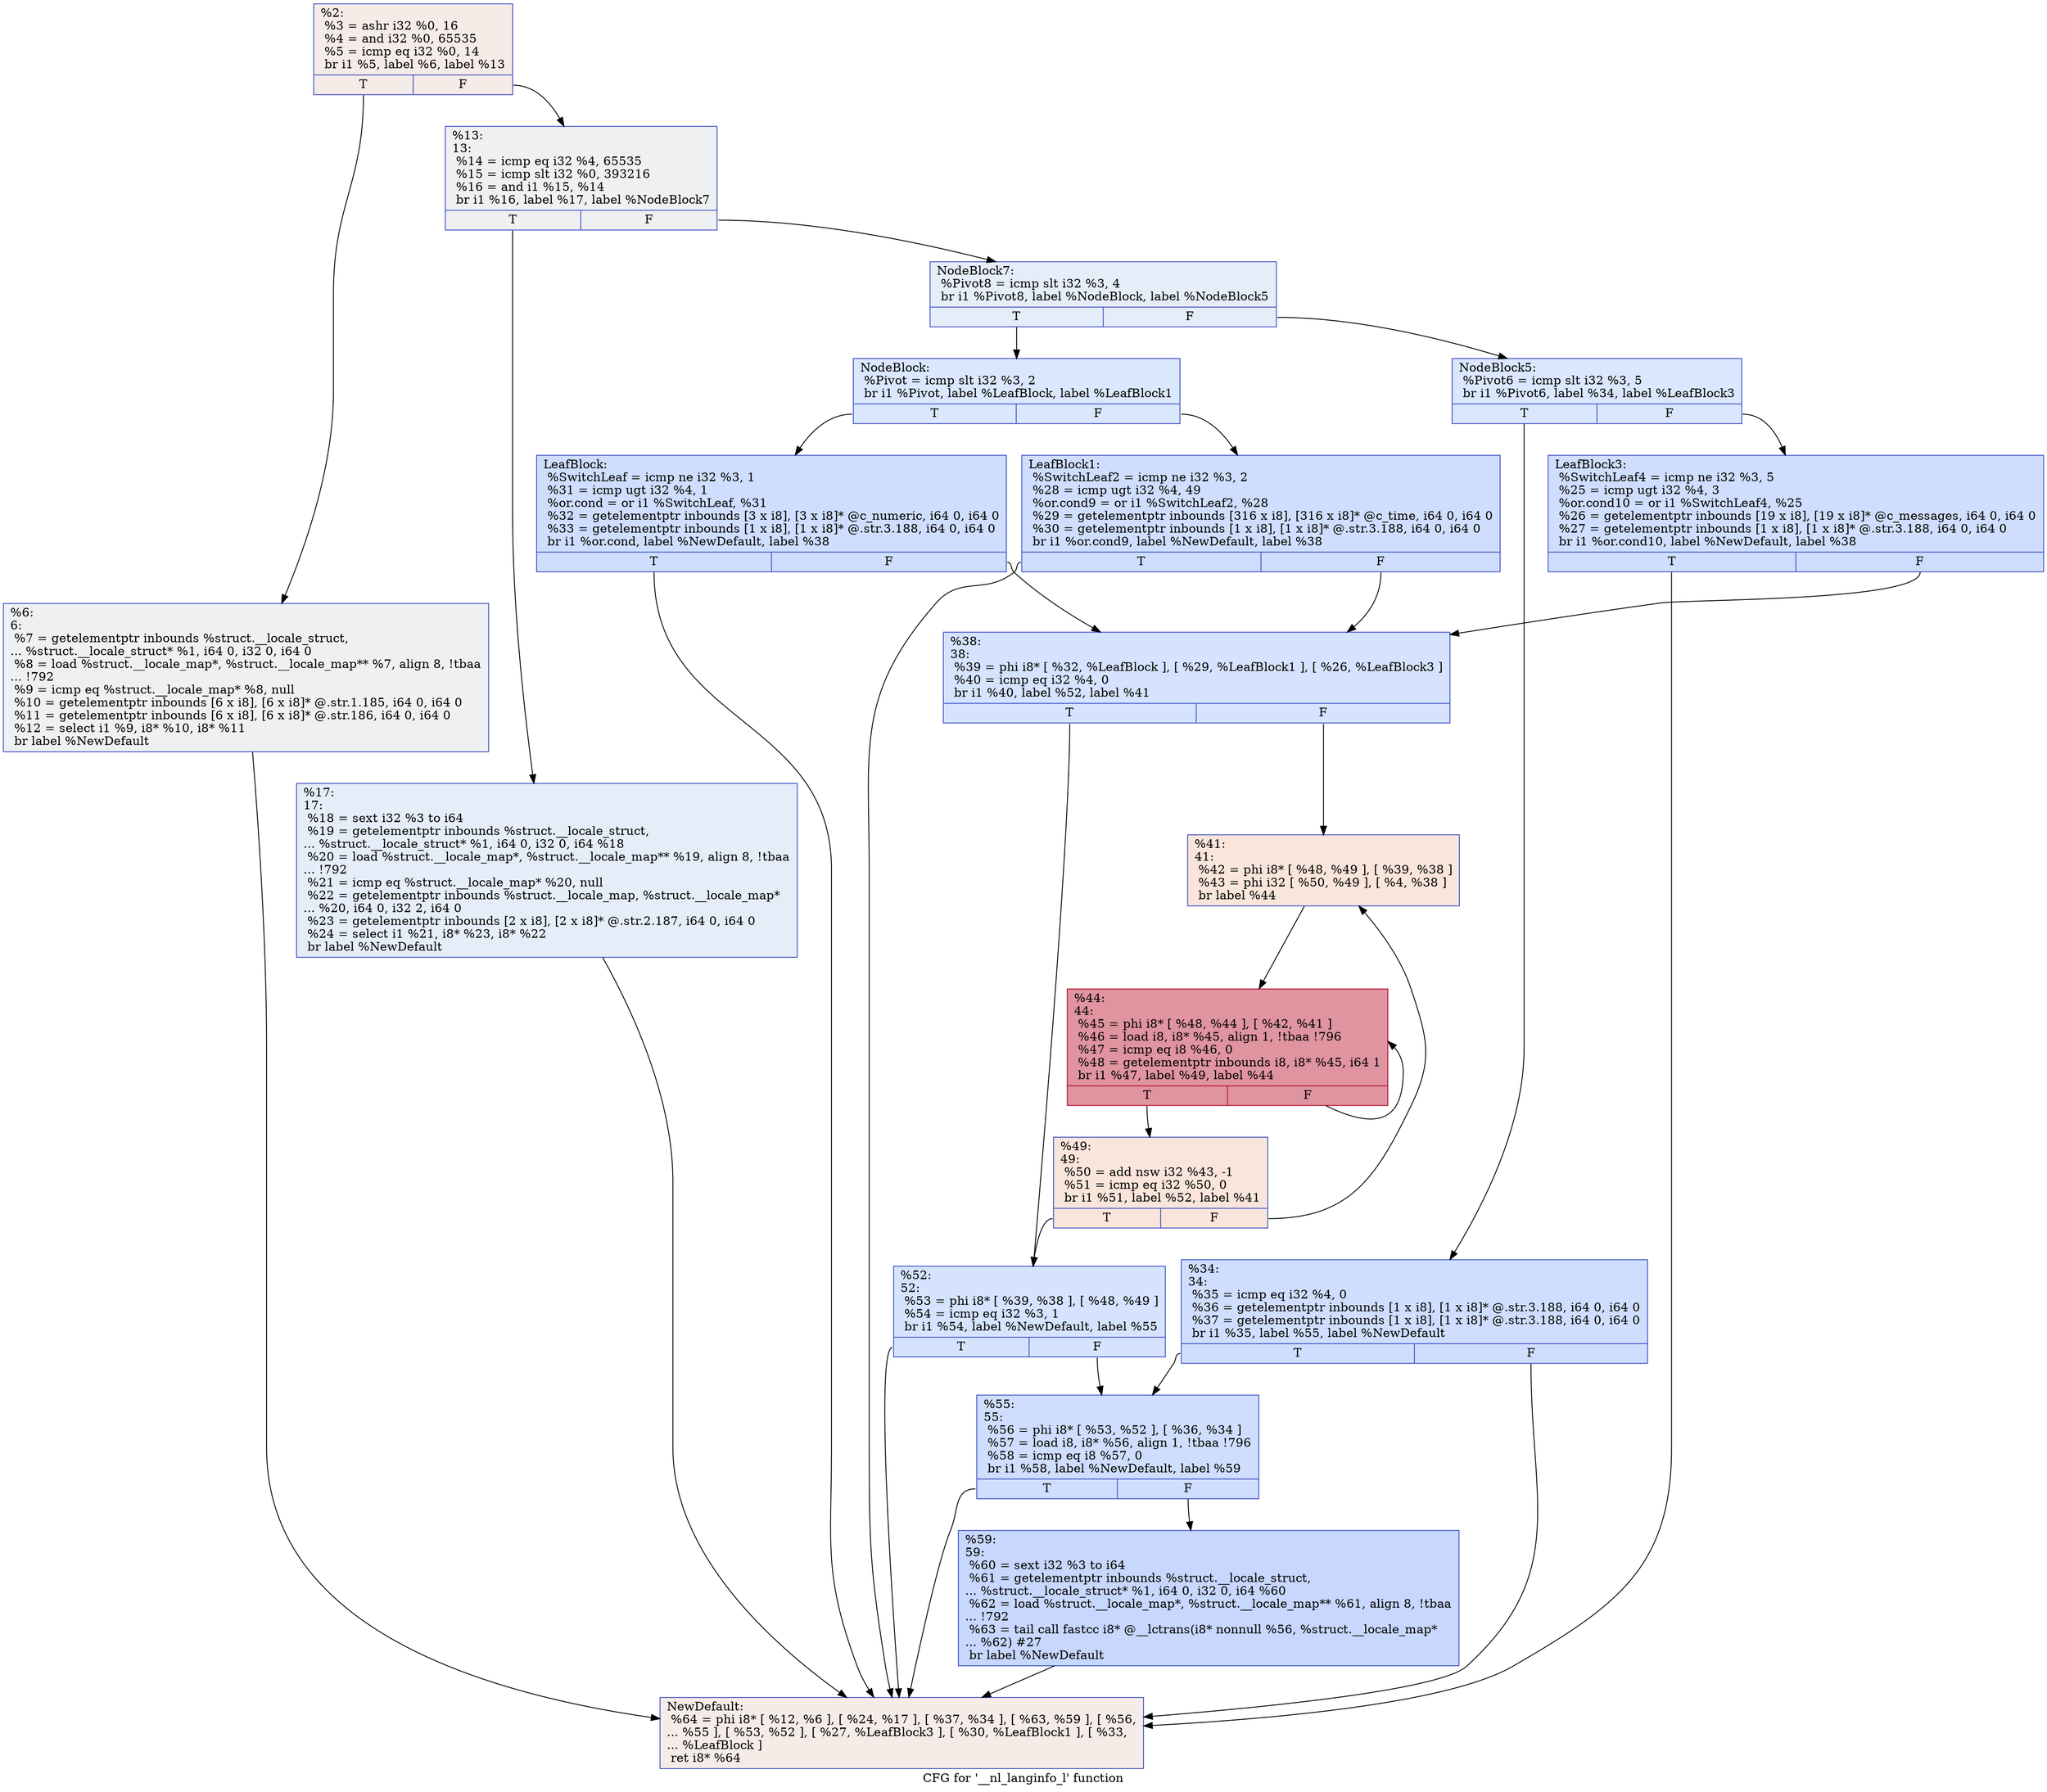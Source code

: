 digraph "CFG for '__nl_langinfo_l' function" {
	label="CFG for '__nl_langinfo_l' function";

	Node0x2541420 [shape=record,color="#3d50c3ff", style=filled, fillcolor="#ead5c970",label="{%2:\l  %3 = ashr i32 %0, 16\l  %4 = and i32 %0, 65535\l  %5 = icmp eq i32 %0, 14\l  br i1 %5, label %6, label %13\l|{<s0>T|<s1>F}}"];
	Node0x2541420:s0 -> Node0x24280b0;
	Node0x2541420:s1 -> Node0x2428100;
	Node0x24280b0 [shape=record,color="#3d50c3ff", style=filled, fillcolor="#d9dce170",label="{%6:\l6:                                                \l  %7 = getelementptr inbounds %struct.__locale_struct,\l... %struct.__locale_struct* %1, i64 0, i32 0, i64 0\l  %8 = load %struct.__locale_map*, %struct.__locale_map** %7, align 8, !tbaa\l... !792\l  %9 = icmp eq %struct.__locale_map* %8, null\l  %10 = getelementptr inbounds [6 x i8], [6 x i8]* @.str.1.185, i64 0, i64 0\l  %11 = getelementptr inbounds [6 x i8], [6 x i8]* @.str.186, i64 0, i64 0\l  %12 = select i1 %9, i8* %10, i8* %11\l  br label %NewDefault\l}"];
	Node0x24280b0 -> Node0x2428600;
	Node0x2428100 [shape=record,color="#3d50c3ff", style=filled, fillcolor="#d9dce170",label="{%13:\l13:                                               \l  %14 = icmp eq i32 %4, 65535\l  %15 = icmp slt i32 %0, 393216\l  %16 = and i1 %15, %14\l  br i1 %16, label %17, label %NodeBlock7\l|{<s0>T|<s1>F}}"];
	Node0x2428100:s0 -> Node0x2428150;
	Node0x2428100:s1 -> Node0x24281a0;
	Node0x2428150 [shape=record,color="#3d50c3ff", style=filled, fillcolor="#c5d6f270",label="{%17:\l17:                                               \l  %18 = sext i32 %3 to i64\l  %19 = getelementptr inbounds %struct.__locale_struct,\l... %struct.__locale_struct* %1, i64 0, i32 0, i64 %18\l  %20 = load %struct.__locale_map*, %struct.__locale_map** %19, align 8, !tbaa\l... !792\l  %21 = icmp eq %struct.__locale_map* %20, null\l  %22 = getelementptr inbounds %struct.__locale_map, %struct.__locale_map*\l... %20, i64 0, i32 2, i64 0\l  %23 = getelementptr inbounds [2 x i8], [2 x i8]* @.str.2.187, i64 0, i64 0\l  %24 = select i1 %21, i8* %23, i8* %22\l  br label %NewDefault\l}"];
	Node0x2428150 -> Node0x2428600;
	Node0x24281a0 [shape=record,color="#3d50c3ff", style=filled, fillcolor="#c5d6f270",label="{NodeBlock7:                                       \l  %Pivot8 = icmp slt i32 %3, 4\l  br i1 %Pivot8, label %NodeBlock, label %NodeBlock5\l|{<s0>T|<s1>F}}"];
	Node0x24281a0:s0 -> Node0x2428290;
	Node0x24281a0:s1 -> Node0x24281f0;
	Node0x24281f0 [shape=record,color="#3d50c3ff", style=filled, fillcolor="#abc8fd70",label="{NodeBlock5:                                       \l  %Pivot6 = icmp slt i32 %3, 5\l  br i1 %Pivot6, label %34, label %LeafBlock3\l|{<s0>T|<s1>F}}"];
	Node0x24281f0:s0 -> Node0x2428380;
	Node0x24281f0:s1 -> Node0x2428240;
	Node0x2428240 [shape=record,color="#3d50c3ff", style=filled, fillcolor="#93b5fe70",label="{LeafBlock3:                                       \l  %SwitchLeaf4 = icmp ne i32 %3, 5\l  %25 = icmp ugt i32 %4, 3\l  %or.cond10 = or i1 %SwitchLeaf4, %25\l  %26 = getelementptr inbounds [19 x i8], [19 x i8]* @c_messages, i64 0, i64 0\l  %27 = getelementptr inbounds [1 x i8], [1 x i8]* @.str.3.188, i64 0, i64 0\l  br i1 %or.cond10, label %NewDefault, label %38\l|{<s0>T|<s1>F}}"];
	Node0x2428240:s0 -> Node0x2428600;
	Node0x2428240:s1 -> Node0x24283d0;
	Node0x2428290 [shape=record,color="#3d50c3ff", style=filled, fillcolor="#abc8fd70",label="{NodeBlock:                                        \l  %Pivot = icmp slt i32 %3, 2\l  br i1 %Pivot, label %LeafBlock, label %LeafBlock1\l|{<s0>T|<s1>F}}"];
	Node0x2428290:s0 -> Node0x2428330;
	Node0x2428290:s1 -> Node0x24282e0;
	Node0x24282e0 [shape=record,color="#3d50c3ff", style=filled, fillcolor="#93b5fe70",label="{LeafBlock1:                                       \l  %SwitchLeaf2 = icmp ne i32 %3, 2\l  %28 = icmp ugt i32 %4, 49\l  %or.cond9 = or i1 %SwitchLeaf2, %28\l  %29 = getelementptr inbounds [316 x i8], [316 x i8]* @c_time, i64 0, i64 0\l  %30 = getelementptr inbounds [1 x i8], [1 x i8]* @.str.3.188, i64 0, i64 0\l  br i1 %or.cond9, label %NewDefault, label %38\l|{<s0>T|<s1>F}}"];
	Node0x24282e0:s0 -> Node0x2428600;
	Node0x24282e0:s1 -> Node0x24283d0;
	Node0x2428330 [shape=record,color="#3d50c3ff", style=filled, fillcolor="#93b5fe70",label="{LeafBlock:                                        \l  %SwitchLeaf = icmp ne i32 %3, 1\l  %31 = icmp ugt i32 %4, 1\l  %or.cond = or i1 %SwitchLeaf, %31\l  %32 = getelementptr inbounds [3 x i8], [3 x i8]* @c_numeric, i64 0, i64 0\l  %33 = getelementptr inbounds [1 x i8], [1 x i8]* @.str.3.188, i64 0, i64 0\l  br i1 %or.cond, label %NewDefault, label %38\l|{<s0>T|<s1>F}}"];
	Node0x2428330:s0 -> Node0x2428600;
	Node0x2428330:s1 -> Node0x24283d0;
	Node0x2428380 [shape=record,color="#3d50c3ff", style=filled, fillcolor="#93b5fe70",label="{%34:\l34:                                               \l  %35 = icmp eq i32 %4, 0\l  %36 = getelementptr inbounds [1 x i8], [1 x i8]* @.str.3.188, i64 0, i64 0\l  %37 = getelementptr inbounds [1 x i8], [1 x i8]* @.str.3.188, i64 0, i64 0\l  br i1 %35, label %55, label %NewDefault\l|{<s0>T|<s1>F}}"];
	Node0x2428380:s0 -> Node0x2428560;
	Node0x2428380:s1 -> Node0x2428600;
	Node0x24283d0 [shape=record,color="#3d50c3ff", style=filled, fillcolor="#a1c0ff70",label="{%38:\l38:                                               \l  %39 = phi i8* [ %32, %LeafBlock ], [ %29, %LeafBlock1 ], [ %26, %LeafBlock3 ]\l  %40 = icmp eq i32 %4, 0\l  br i1 %40, label %52, label %41\l|{<s0>T|<s1>F}}"];
	Node0x24283d0:s0 -> Node0x2428510;
	Node0x24283d0:s1 -> Node0x2428420;
	Node0x2428420 [shape=record,color="#3d50c3ff", style=filled, fillcolor="#f4c5ad70",label="{%41:\l41:                                               \l  %42 = phi i8* [ %48, %49 ], [ %39, %38 ]\l  %43 = phi i32 [ %50, %49 ], [ %4, %38 ]\l  br label %44\l}"];
	Node0x2428420 -> Node0x2428470;
	Node0x2428470 [shape=record,color="#b70d28ff", style=filled, fillcolor="#b70d2870",label="{%44:\l44:                                               \l  %45 = phi i8* [ %48, %44 ], [ %42, %41 ]\l  %46 = load i8, i8* %45, align 1, !tbaa !796\l  %47 = icmp eq i8 %46, 0\l  %48 = getelementptr inbounds i8, i8* %45, i64 1\l  br i1 %47, label %49, label %44\l|{<s0>T|<s1>F}}"];
	Node0x2428470:s0 -> Node0x24284c0;
	Node0x2428470:s1 -> Node0x2428470;
	Node0x24284c0 [shape=record,color="#3d50c3ff", style=filled, fillcolor="#f4c5ad70",label="{%49:\l49:                                               \l  %50 = add nsw i32 %43, -1\l  %51 = icmp eq i32 %50, 0\l  br i1 %51, label %52, label %41\l|{<s0>T|<s1>F}}"];
	Node0x24284c0:s0 -> Node0x2428510;
	Node0x24284c0:s1 -> Node0x2428420;
	Node0x2428510 [shape=record,color="#3d50c3ff", style=filled, fillcolor="#a1c0ff70",label="{%52:\l52:                                               \l  %53 = phi i8* [ %39, %38 ], [ %48, %49 ]\l  %54 = icmp eq i32 %3, 1\l  br i1 %54, label %NewDefault, label %55\l|{<s0>T|<s1>F}}"];
	Node0x2428510:s0 -> Node0x2428600;
	Node0x2428510:s1 -> Node0x2428560;
	Node0x2428560 [shape=record,color="#3d50c3ff", style=filled, fillcolor="#93b5fe70",label="{%55:\l55:                                               \l  %56 = phi i8* [ %53, %52 ], [ %36, %34 ]\l  %57 = load i8, i8* %56, align 1, !tbaa !796\l  %58 = icmp eq i8 %57, 0\l  br i1 %58, label %NewDefault, label %59\l|{<s0>T|<s1>F}}"];
	Node0x2428560:s0 -> Node0x2428600;
	Node0x2428560:s1 -> Node0x24285b0;
	Node0x24285b0 [shape=record,color="#3d50c3ff", style=filled, fillcolor="#81a4fb70",label="{%59:\l59:                                               \l  %60 = sext i32 %3 to i64\l  %61 = getelementptr inbounds %struct.__locale_struct,\l... %struct.__locale_struct* %1, i64 0, i32 0, i64 %60\l  %62 = load %struct.__locale_map*, %struct.__locale_map** %61, align 8, !tbaa\l... !792\l  %63 = tail call fastcc i8* @__lctrans(i8* nonnull %56, %struct.__locale_map*\l... %62) #27\l  br label %NewDefault\l}"];
	Node0x24285b0 -> Node0x2428600;
	Node0x2428600 [shape=record,color="#3d50c3ff", style=filled, fillcolor="#ead5c970",label="{NewDefault:                                       \l  %64 = phi i8* [ %12, %6 ], [ %24, %17 ], [ %37, %34 ], [ %63, %59 ], [ %56,\l... %55 ], [ %53, %52 ], [ %27, %LeafBlock3 ], [ %30, %LeafBlock1 ], [ %33,\l... %LeafBlock ]\l  ret i8* %64\l}"];
}
